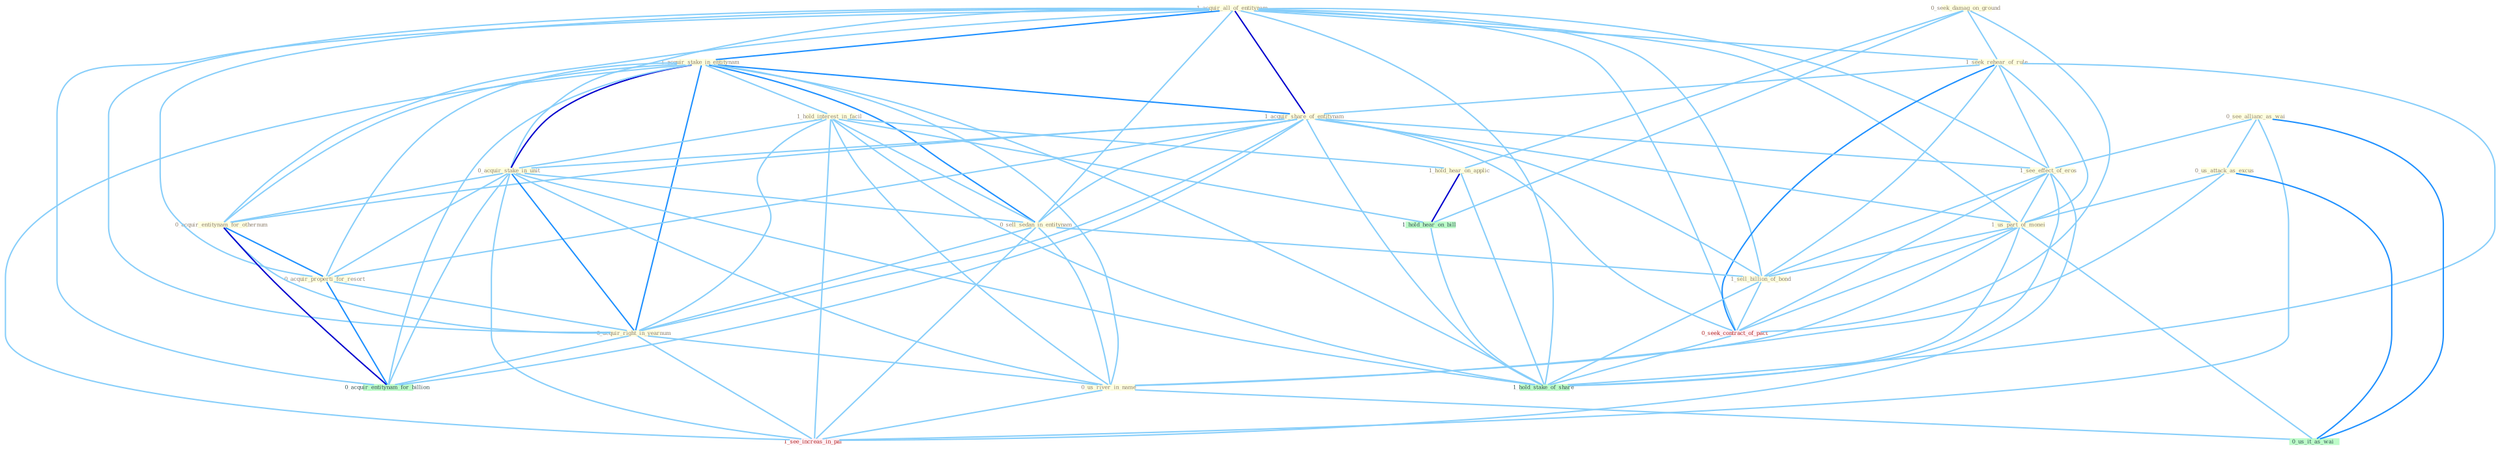Graph G{ 
    node
    [shape=polygon,style=filled,width=.5,height=.06,color="#BDFCC9",fixedsize=true,fontsize=4,
    fontcolor="#2f4f4f"];
    {node
    [color="#ffffe0", fontcolor="#8b7d6b"] "1_acquir_all_of_entitynam " "0_seek_damag_on_ground " "1_seek_rehear_of_rule " "1_acquir_stake_in_entitynam " "0_see_allianc_as_wai " "1_acquir_share_of_entitynam " "1_hold_interest_in_facil " "1_see_effect_of_eros " "0_acquir_stake_in_unit " "0_acquir_entitynam_for_othernum " "0_us_attack_as_excus " "0_acquir_properti_for_resort " "1_us_part_of_monei " "0_sell_sedan_in_entitynam " "1_sell_billion_of_bond " "0_acquir_right_in_yearnum " "0_us_river_in_name " "1_hold_hear_on_applic "}
{node [color="#fff0f5", fontcolor="#b22222"] "0_seek_contract_of_pact " "1_see_increas_in_pai "}
edge [color="#B0E2FF"];

	"1_acquir_all_of_entitynam " -- "1_seek_rehear_of_rule " [w="1", color="#87cefa" ];
	"1_acquir_all_of_entitynam " -- "1_acquir_stake_in_entitynam " [w="2", color="#1e90ff" , len=0.8];
	"1_acquir_all_of_entitynam " -- "1_acquir_share_of_entitynam " [w="3", color="#0000cd" , len=0.6];
	"1_acquir_all_of_entitynam " -- "1_see_effect_of_eros " [w="1", color="#87cefa" ];
	"1_acquir_all_of_entitynam " -- "0_acquir_stake_in_unit " [w="1", color="#87cefa" ];
	"1_acquir_all_of_entitynam " -- "0_acquir_entitynam_for_othernum " [w="1", color="#87cefa" ];
	"1_acquir_all_of_entitynam " -- "0_acquir_properti_for_resort " [w="1", color="#87cefa" ];
	"1_acquir_all_of_entitynam " -- "1_us_part_of_monei " [w="1", color="#87cefa" ];
	"1_acquir_all_of_entitynam " -- "0_sell_sedan_in_entitynam " [w="1", color="#87cefa" ];
	"1_acquir_all_of_entitynam " -- "1_sell_billion_of_bond " [w="1", color="#87cefa" ];
	"1_acquir_all_of_entitynam " -- "0_acquir_right_in_yearnum " [w="1", color="#87cefa" ];
	"1_acquir_all_of_entitynam " -- "0_seek_contract_of_pact " [w="1", color="#87cefa" ];
	"1_acquir_all_of_entitynam " -- "0_acquir_entitynam_for_billion " [w="1", color="#87cefa" ];
	"1_acquir_all_of_entitynam " -- "1_hold_stake_of_share " [w="1", color="#87cefa" ];
	"0_seek_damag_on_ground " -- "1_seek_rehear_of_rule " [w="1", color="#87cefa" ];
	"0_seek_damag_on_ground " -- "1_hold_hear_on_applic " [w="1", color="#87cefa" ];
	"0_seek_damag_on_ground " -- "0_seek_contract_of_pact " [w="1", color="#87cefa" ];
	"0_seek_damag_on_ground " -- "1_hold_hear_on_bill " [w="1", color="#87cefa" ];
	"1_seek_rehear_of_rule " -- "1_acquir_share_of_entitynam " [w="1", color="#87cefa" ];
	"1_seek_rehear_of_rule " -- "1_see_effect_of_eros " [w="1", color="#87cefa" ];
	"1_seek_rehear_of_rule " -- "1_us_part_of_monei " [w="1", color="#87cefa" ];
	"1_seek_rehear_of_rule " -- "1_sell_billion_of_bond " [w="1", color="#87cefa" ];
	"1_seek_rehear_of_rule " -- "0_seek_contract_of_pact " [w="2", color="#1e90ff" , len=0.8];
	"1_seek_rehear_of_rule " -- "1_hold_stake_of_share " [w="1", color="#87cefa" ];
	"1_acquir_stake_in_entitynam " -- "1_acquir_share_of_entitynam " [w="2", color="#1e90ff" , len=0.8];
	"1_acquir_stake_in_entitynam " -- "1_hold_interest_in_facil " [w="1", color="#87cefa" ];
	"1_acquir_stake_in_entitynam " -- "0_acquir_stake_in_unit " [w="3", color="#0000cd" , len=0.6];
	"1_acquir_stake_in_entitynam " -- "0_acquir_entitynam_for_othernum " [w="1", color="#87cefa" ];
	"1_acquir_stake_in_entitynam " -- "0_acquir_properti_for_resort " [w="1", color="#87cefa" ];
	"1_acquir_stake_in_entitynam " -- "0_sell_sedan_in_entitynam " [w="2", color="#1e90ff" , len=0.8];
	"1_acquir_stake_in_entitynam " -- "0_acquir_right_in_yearnum " [w="2", color="#1e90ff" , len=0.8];
	"1_acquir_stake_in_entitynam " -- "0_us_river_in_name " [w="1", color="#87cefa" ];
	"1_acquir_stake_in_entitynam " -- "0_acquir_entitynam_for_billion " [w="1", color="#87cefa" ];
	"1_acquir_stake_in_entitynam " -- "1_see_increas_in_pai " [w="1", color="#87cefa" ];
	"1_acquir_stake_in_entitynam " -- "1_hold_stake_of_share " [w="1", color="#87cefa" ];
	"0_see_allianc_as_wai " -- "1_see_effect_of_eros " [w="1", color="#87cefa" ];
	"0_see_allianc_as_wai " -- "0_us_attack_as_excus " [w="1", color="#87cefa" ];
	"0_see_allianc_as_wai " -- "0_us_it_as_wai " [w="2", color="#1e90ff" , len=0.8];
	"0_see_allianc_as_wai " -- "1_see_increas_in_pai " [w="1", color="#87cefa" ];
	"1_acquir_share_of_entitynam " -- "1_see_effect_of_eros " [w="1", color="#87cefa" ];
	"1_acquir_share_of_entitynam " -- "0_acquir_stake_in_unit " [w="1", color="#87cefa" ];
	"1_acquir_share_of_entitynam " -- "0_acquir_entitynam_for_othernum " [w="1", color="#87cefa" ];
	"1_acquir_share_of_entitynam " -- "0_acquir_properti_for_resort " [w="1", color="#87cefa" ];
	"1_acquir_share_of_entitynam " -- "1_us_part_of_monei " [w="1", color="#87cefa" ];
	"1_acquir_share_of_entitynam " -- "0_sell_sedan_in_entitynam " [w="1", color="#87cefa" ];
	"1_acquir_share_of_entitynam " -- "1_sell_billion_of_bond " [w="1", color="#87cefa" ];
	"1_acquir_share_of_entitynam " -- "0_acquir_right_in_yearnum " [w="1", color="#87cefa" ];
	"1_acquir_share_of_entitynam " -- "0_seek_contract_of_pact " [w="1", color="#87cefa" ];
	"1_acquir_share_of_entitynam " -- "0_acquir_entitynam_for_billion " [w="1", color="#87cefa" ];
	"1_acquir_share_of_entitynam " -- "1_hold_stake_of_share " [w="1", color="#87cefa" ];
	"1_hold_interest_in_facil " -- "0_acquir_stake_in_unit " [w="1", color="#87cefa" ];
	"1_hold_interest_in_facil " -- "0_sell_sedan_in_entitynam " [w="1", color="#87cefa" ];
	"1_hold_interest_in_facil " -- "0_acquir_right_in_yearnum " [w="1", color="#87cefa" ];
	"1_hold_interest_in_facil " -- "0_us_river_in_name " [w="1", color="#87cefa" ];
	"1_hold_interest_in_facil " -- "1_hold_hear_on_applic " [w="1", color="#87cefa" ];
	"1_hold_interest_in_facil " -- "1_see_increas_in_pai " [w="1", color="#87cefa" ];
	"1_hold_interest_in_facil " -- "1_hold_hear_on_bill " [w="1", color="#87cefa" ];
	"1_hold_interest_in_facil " -- "1_hold_stake_of_share " [w="1", color="#87cefa" ];
	"1_see_effect_of_eros " -- "1_us_part_of_monei " [w="1", color="#87cefa" ];
	"1_see_effect_of_eros " -- "1_sell_billion_of_bond " [w="1", color="#87cefa" ];
	"1_see_effect_of_eros " -- "0_seek_contract_of_pact " [w="1", color="#87cefa" ];
	"1_see_effect_of_eros " -- "1_see_increas_in_pai " [w="1", color="#87cefa" ];
	"1_see_effect_of_eros " -- "1_hold_stake_of_share " [w="1", color="#87cefa" ];
	"0_acquir_stake_in_unit " -- "0_acquir_entitynam_for_othernum " [w="1", color="#87cefa" ];
	"0_acquir_stake_in_unit " -- "0_acquir_properti_for_resort " [w="1", color="#87cefa" ];
	"0_acquir_stake_in_unit " -- "0_sell_sedan_in_entitynam " [w="1", color="#87cefa" ];
	"0_acquir_stake_in_unit " -- "0_acquir_right_in_yearnum " [w="2", color="#1e90ff" , len=0.8];
	"0_acquir_stake_in_unit " -- "0_us_river_in_name " [w="1", color="#87cefa" ];
	"0_acquir_stake_in_unit " -- "0_acquir_entitynam_for_billion " [w="1", color="#87cefa" ];
	"0_acquir_stake_in_unit " -- "1_see_increas_in_pai " [w="1", color="#87cefa" ];
	"0_acquir_stake_in_unit " -- "1_hold_stake_of_share " [w="1", color="#87cefa" ];
	"0_acquir_entitynam_for_othernum " -- "0_acquir_properti_for_resort " [w="2", color="#1e90ff" , len=0.8];
	"0_acquir_entitynam_for_othernum " -- "0_acquir_right_in_yearnum " [w="1", color="#87cefa" ];
	"0_acquir_entitynam_for_othernum " -- "0_acquir_entitynam_for_billion " [w="3", color="#0000cd" , len=0.6];
	"0_us_attack_as_excus " -- "1_us_part_of_monei " [w="1", color="#87cefa" ];
	"0_us_attack_as_excus " -- "0_us_river_in_name " [w="1", color="#87cefa" ];
	"0_us_attack_as_excus " -- "0_us_it_as_wai " [w="2", color="#1e90ff" , len=0.8];
	"0_acquir_properti_for_resort " -- "0_acquir_right_in_yearnum " [w="1", color="#87cefa" ];
	"0_acquir_properti_for_resort " -- "0_acquir_entitynam_for_billion " [w="2", color="#1e90ff" , len=0.8];
	"1_us_part_of_monei " -- "1_sell_billion_of_bond " [w="1", color="#87cefa" ];
	"1_us_part_of_monei " -- "0_us_river_in_name " [w="1", color="#87cefa" ];
	"1_us_part_of_monei " -- "0_seek_contract_of_pact " [w="1", color="#87cefa" ];
	"1_us_part_of_monei " -- "0_us_it_as_wai " [w="1", color="#87cefa" ];
	"1_us_part_of_monei " -- "1_hold_stake_of_share " [w="1", color="#87cefa" ];
	"0_sell_sedan_in_entitynam " -- "1_sell_billion_of_bond " [w="1", color="#87cefa" ];
	"0_sell_sedan_in_entitynam " -- "0_acquir_right_in_yearnum " [w="1", color="#87cefa" ];
	"0_sell_sedan_in_entitynam " -- "0_us_river_in_name " [w="1", color="#87cefa" ];
	"0_sell_sedan_in_entitynam " -- "1_see_increas_in_pai " [w="1", color="#87cefa" ];
	"1_sell_billion_of_bond " -- "0_seek_contract_of_pact " [w="1", color="#87cefa" ];
	"1_sell_billion_of_bond " -- "1_hold_stake_of_share " [w="1", color="#87cefa" ];
	"0_acquir_right_in_yearnum " -- "0_us_river_in_name " [w="1", color="#87cefa" ];
	"0_acquir_right_in_yearnum " -- "0_acquir_entitynam_for_billion " [w="1", color="#87cefa" ];
	"0_acquir_right_in_yearnum " -- "1_see_increas_in_pai " [w="1", color="#87cefa" ];
	"0_us_river_in_name " -- "0_us_it_as_wai " [w="1", color="#87cefa" ];
	"0_us_river_in_name " -- "1_see_increas_in_pai " [w="1", color="#87cefa" ];
	"1_hold_hear_on_applic " -- "1_hold_hear_on_bill " [w="3", color="#0000cd" , len=0.6];
	"1_hold_hear_on_applic " -- "1_hold_stake_of_share " [w="1", color="#87cefa" ];
	"0_seek_contract_of_pact " -- "1_hold_stake_of_share " [w="1", color="#87cefa" ];
	"1_hold_hear_on_bill " -- "1_hold_stake_of_share " [w="1", color="#87cefa" ];
}